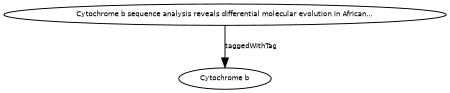digraph G {
size="3,3";
node [fontsize=7, fontname="Helvetica"];
edge [fontsize=7, fontname="Helvetica"];
node0 [label="Cytochrome b", width=0.27433100247,height=0.27433100247];
node1 [label="Cytochrome b sequence analysis reveals differential molecular evolution in African...", width=0.27433100247,height=0.27433100247];
node1 -> node0 [label="taggedWithTag"];
}

